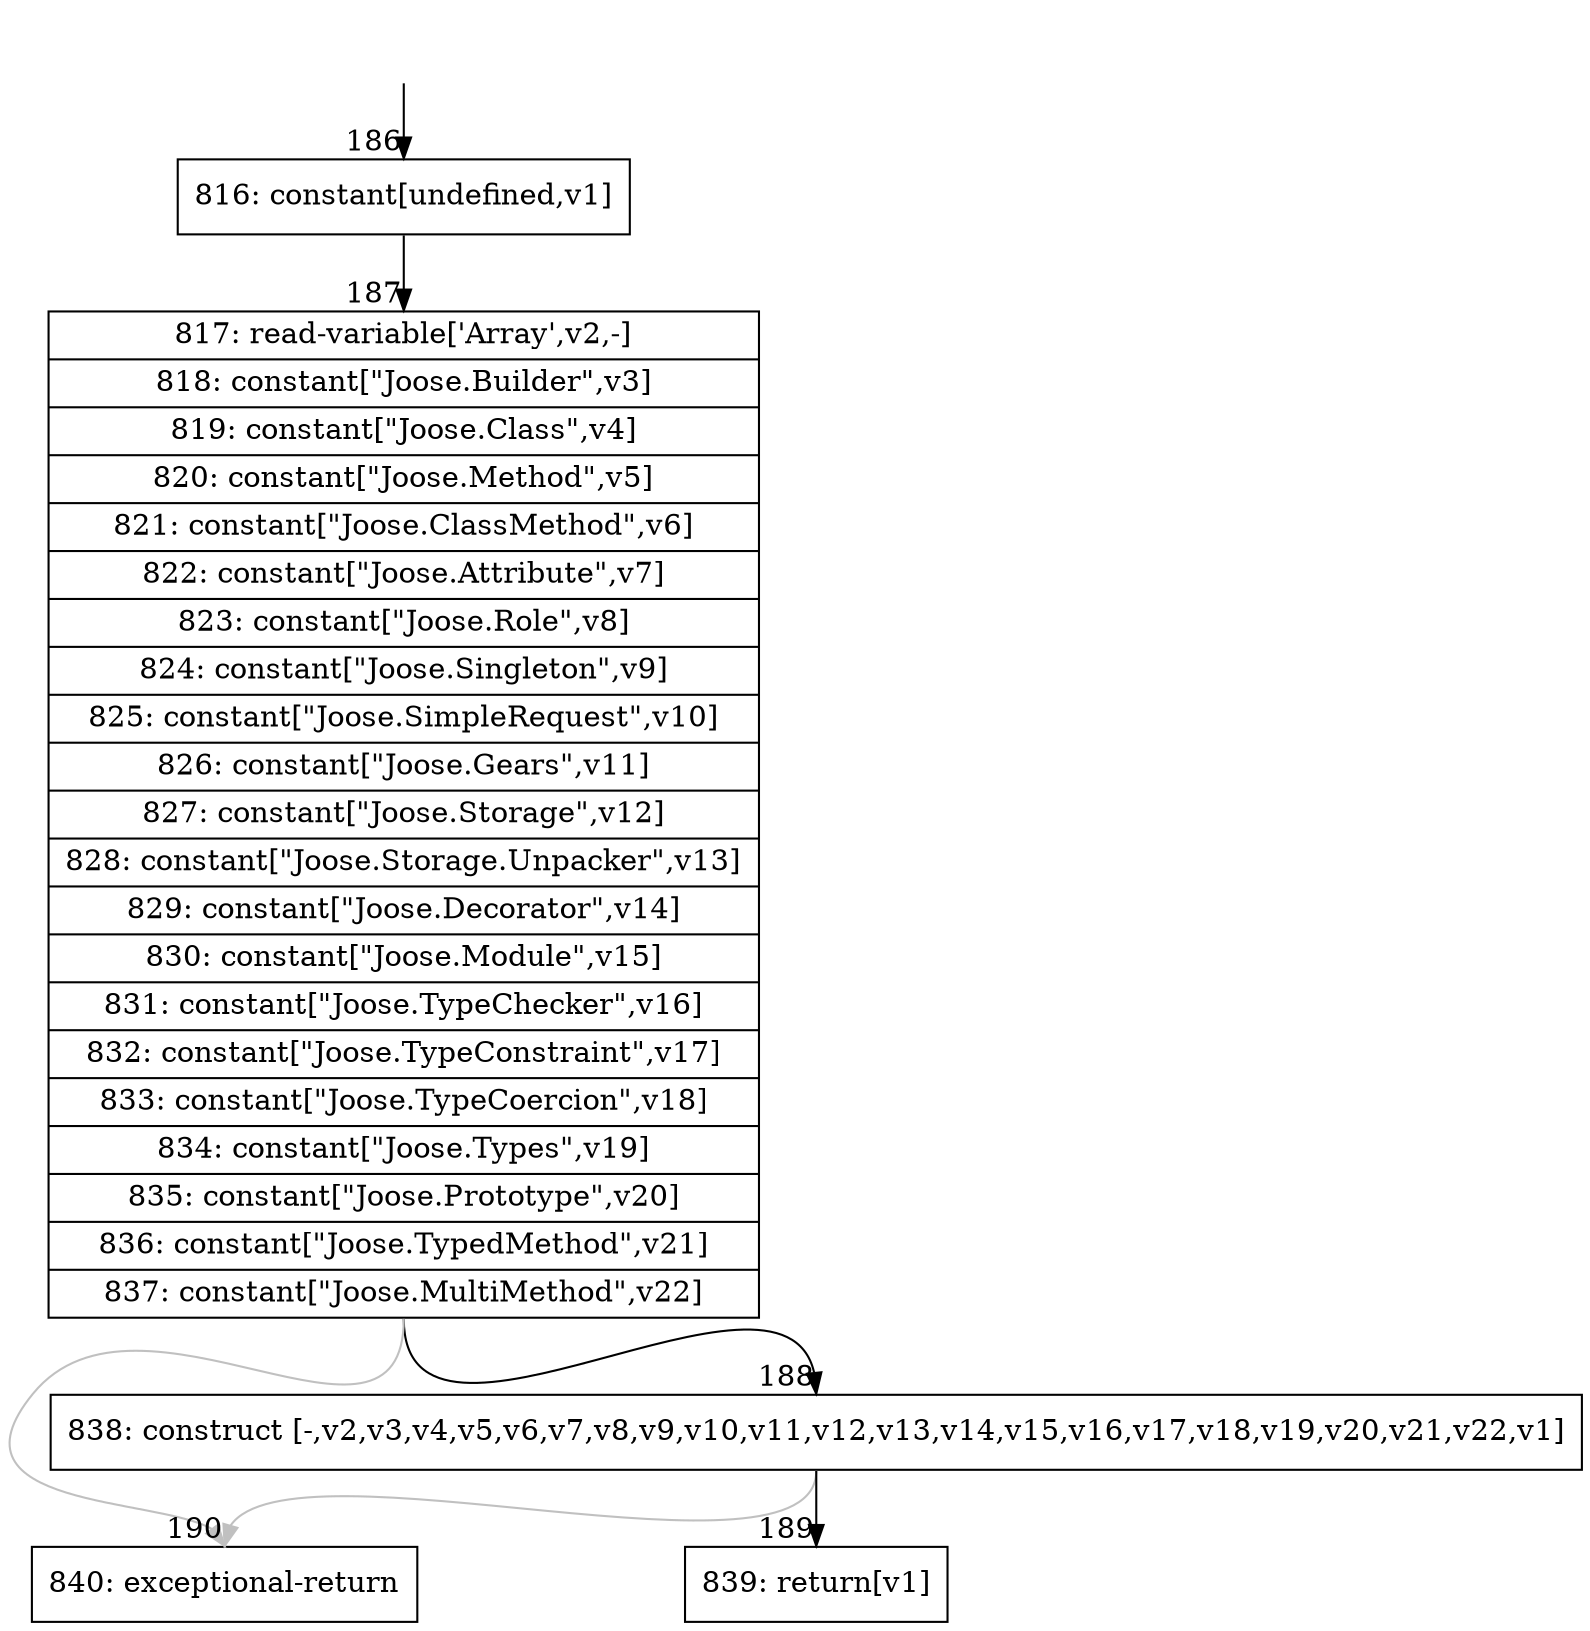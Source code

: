 digraph {
rankdir="TD"
BB_entry17[shape=none,label=""];
BB_entry17 -> BB186 [tailport=s, headport=n, headlabel="    186"]
BB186 [shape=record label="{816: constant[undefined,v1]}" ] 
BB186 -> BB187 [tailport=s, headport=n, headlabel="      187"]
BB187 [shape=record label="{817: read-variable['Array',v2,-]|818: constant[\"Joose.Builder\",v3]|819: constant[\"Joose.Class\",v4]|820: constant[\"Joose.Method\",v5]|821: constant[\"Joose.ClassMethod\",v6]|822: constant[\"Joose.Attribute\",v7]|823: constant[\"Joose.Role\",v8]|824: constant[\"Joose.Singleton\",v9]|825: constant[\"Joose.SimpleRequest\",v10]|826: constant[\"Joose.Gears\",v11]|827: constant[\"Joose.Storage\",v12]|828: constant[\"Joose.Storage.Unpacker\",v13]|829: constant[\"Joose.Decorator\",v14]|830: constant[\"Joose.Module\",v15]|831: constant[\"Joose.TypeChecker\",v16]|832: constant[\"Joose.TypeConstraint\",v17]|833: constant[\"Joose.TypeCoercion\",v18]|834: constant[\"Joose.Types\",v19]|835: constant[\"Joose.Prototype\",v20]|836: constant[\"Joose.TypedMethod\",v21]|837: constant[\"Joose.MultiMethod\",v22]}" ] 
BB187 -> BB188 [tailport=s, headport=n, headlabel="      188"]
BB187 -> BB190 [tailport=s, headport=n, color=gray, headlabel="      190"]
BB188 [shape=record label="{838: construct [-,v2,v3,v4,v5,v6,v7,v8,v9,v10,v11,v12,v13,v14,v15,v16,v17,v18,v19,v20,v21,v22,v1]}" ] 
BB188 -> BB189 [tailport=s, headport=n, headlabel="      189"]
BB188 -> BB190 [tailport=s, headport=n, color=gray]
BB189 [shape=record label="{839: return[v1]}" ] 
BB190 [shape=record label="{840: exceptional-return}" ] 
//#$~ 147
}
